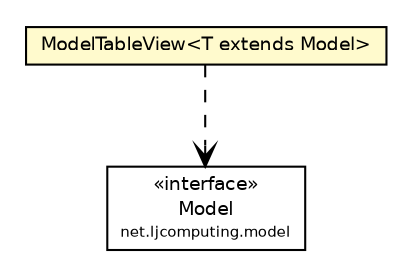 #!/usr/local/bin/dot
#
# Class diagram 
# Generated by UMLGraph version R5_6 (http://www.umlgraph.org/)
#

digraph G {
	edge [fontname="Helvetica",fontsize=10,labelfontname="Helvetica",labelfontsize=10];
	node [fontname="Helvetica",fontsize=10,shape=plaintext];
	nodesep=0.25;
	ranksep=0.5;
	// net.ljcomputing.sr.fx.table.ModelTableView<T extends net.ljcomputing.model.Model>
	c1252 [label=<<table title="net.ljcomputing.sr.fx.table.ModelTableView" border="0" cellborder="1" cellspacing="0" cellpadding="2" port="p" bgcolor="lemonChiffon" href="./ModelTableView.html">
		<tr><td><table border="0" cellspacing="0" cellpadding="1">
<tr><td align="center" balign="center"> ModelTableView&lt;T extends Model&gt; </td></tr>
		</table></td></tr>
		</table>>, URL="./ModelTableView.html", fontname="Helvetica", fontcolor="black", fontsize=9.0];
	// net.ljcomputing.sr.fx.table.ModelTableView<T extends net.ljcomputing.model.Model> DEPEND net.ljcomputing.model.Model
	c1252:p -> c1271:p [taillabel="", label="", headlabel="", fontname="Helvetica", fontcolor="black", fontsize=10.0, color="black", arrowhead=open, style=dashed];
	// net.ljcomputing.model.Model
	c1271 [label=<<table title="net.ljcomputing.model.Model" border="0" cellborder="1" cellspacing="0" cellpadding="2" port="p">
		<tr><td><table border="0" cellspacing="0" cellpadding="1">
<tr><td align="center" balign="center"> &#171;interface&#187; </td></tr>
<tr><td align="center" balign="center"> Model </td></tr>
<tr><td align="center" balign="center"><font point-size="7.0"> net.ljcomputing.model </font></td></tr>
		</table></td></tr>
		</table>>, URL="null", fontname="Helvetica", fontcolor="black", fontsize=9.0];
}

